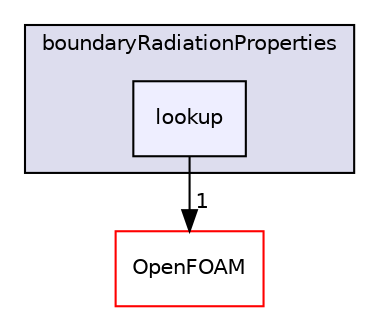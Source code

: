 digraph "src/thermophysicalModels/radiation/submodels/boundaryRadiationProperties/lookup" {
  bgcolor=transparent;
  compound=true
  node [ fontsize="10", fontname="Helvetica"];
  edge [ labelfontsize="10", labelfontname="Helvetica"];
  subgraph clusterdir_252641a3cc3167caf31d43d0f3b64b7b {
    graph [ bgcolor="#ddddee", pencolor="black", label="boundaryRadiationProperties" fontname="Helvetica", fontsize="10", URL="dir_252641a3cc3167caf31d43d0f3b64b7b.html"]
  dir_240dd08605eecd8251c4fc567135c84c [shape=box, label="lookup", style="filled", fillcolor="#eeeeff", pencolor="black", URL="dir_240dd08605eecd8251c4fc567135c84c.html"];
  }
  dir_c5473ff19b20e6ec4dfe5c310b3778a8 [shape=box label="OpenFOAM" color="red" URL="dir_c5473ff19b20e6ec4dfe5c310b3778a8.html"];
  dir_240dd08605eecd8251c4fc567135c84c->dir_c5473ff19b20e6ec4dfe5c310b3778a8 [headlabel="1", labeldistance=1.5 headhref="dir_003756_002151.html"];
}
